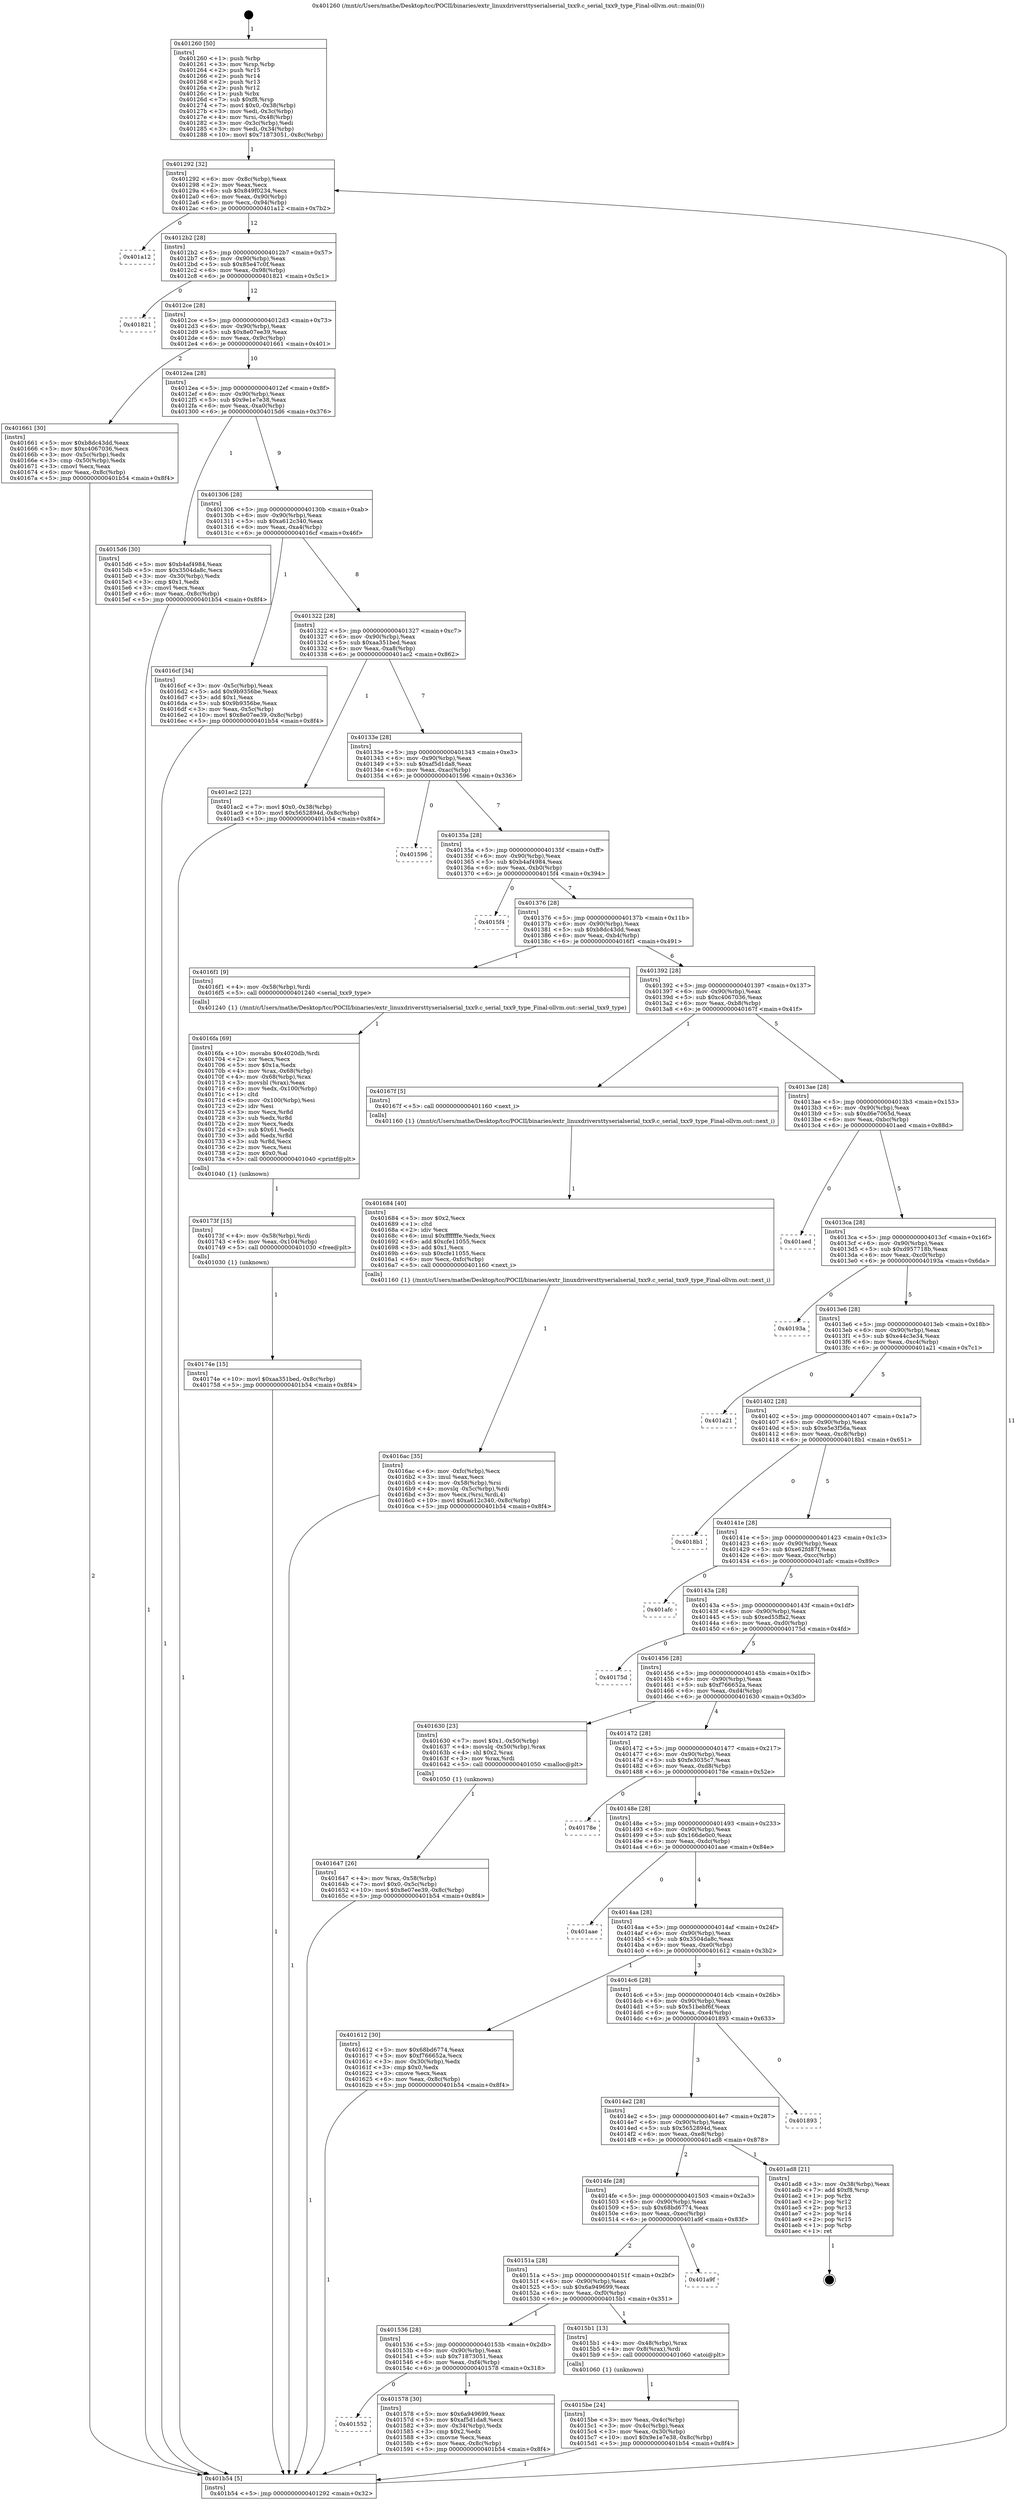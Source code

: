 digraph "0x401260" {
  label = "0x401260 (/mnt/c/Users/mathe/Desktop/tcc/POCII/binaries/extr_linuxdriversttyserialserial_txx9.c_serial_txx9_type_Final-ollvm.out::main(0))"
  labelloc = "t"
  node[shape=record]

  Entry [label="",width=0.3,height=0.3,shape=circle,fillcolor=black,style=filled]
  "0x401292" [label="{
     0x401292 [32]\l
     | [instrs]\l
     &nbsp;&nbsp;0x401292 \<+6\>: mov -0x8c(%rbp),%eax\l
     &nbsp;&nbsp;0x401298 \<+2\>: mov %eax,%ecx\l
     &nbsp;&nbsp;0x40129a \<+6\>: sub $0x849f0234,%ecx\l
     &nbsp;&nbsp;0x4012a0 \<+6\>: mov %eax,-0x90(%rbp)\l
     &nbsp;&nbsp;0x4012a6 \<+6\>: mov %ecx,-0x94(%rbp)\l
     &nbsp;&nbsp;0x4012ac \<+6\>: je 0000000000401a12 \<main+0x7b2\>\l
  }"]
  "0x401a12" [label="{
     0x401a12\l
  }", style=dashed]
  "0x4012b2" [label="{
     0x4012b2 [28]\l
     | [instrs]\l
     &nbsp;&nbsp;0x4012b2 \<+5\>: jmp 00000000004012b7 \<main+0x57\>\l
     &nbsp;&nbsp;0x4012b7 \<+6\>: mov -0x90(%rbp),%eax\l
     &nbsp;&nbsp;0x4012bd \<+5\>: sub $0x85e47c0f,%eax\l
     &nbsp;&nbsp;0x4012c2 \<+6\>: mov %eax,-0x98(%rbp)\l
     &nbsp;&nbsp;0x4012c8 \<+6\>: je 0000000000401821 \<main+0x5c1\>\l
  }"]
  Exit [label="",width=0.3,height=0.3,shape=circle,fillcolor=black,style=filled,peripheries=2]
  "0x401821" [label="{
     0x401821\l
  }", style=dashed]
  "0x4012ce" [label="{
     0x4012ce [28]\l
     | [instrs]\l
     &nbsp;&nbsp;0x4012ce \<+5\>: jmp 00000000004012d3 \<main+0x73\>\l
     &nbsp;&nbsp;0x4012d3 \<+6\>: mov -0x90(%rbp),%eax\l
     &nbsp;&nbsp;0x4012d9 \<+5\>: sub $0x8e07ee39,%eax\l
     &nbsp;&nbsp;0x4012de \<+6\>: mov %eax,-0x9c(%rbp)\l
     &nbsp;&nbsp;0x4012e4 \<+6\>: je 0000000000401661 \<main+0x401\>\l
  }"]
  "0x40174e" [label="{
     0x40174e [15]\l
     | [instrs]\l
     &nbsp;&nbsp;0x40174e \<+10\>: movl $0xaa351bed,-0x8c(%rbp)\l
     &nbsp;&nbsp;0x401758 \<+5\>: jmp 0000000000401b54 \<main+0x8f4\>\l
  }"]
  "0x401661" [label="{
     0x401661 [30]\l
     | [instrs]\l
     &nbsp;&nbsp;0x401661 \<+5\>: mov $0xb8dc43dd,%eax\l
     &nbsp;&nbsp;0x401666 \<+5\>: mov $0xc4067036,%ecx\l
     &nbsp;&nbsp;0x40166b \<+3\>: mov -0x5c(%rbp),%edx\l
     &nbsp;&nbsp;0x40166e \<+3\>: cmp -0x50(%rbp),%edx\l
     &nbsp;&nbsp;0x401671 \<+3\>: cmovl %ecx,%eax\l
     &nbsp;&nbsp;0x401674 \<+6\>: mov %eax,-0x8c(%rbp)\l
     &nbsp;&nbsp;0x40167a \<+5\>: jmp 0000000000401b54 \<main+0x8f4\>\l
  }"]
  "0x4012ea" [label="{
     0x4012ea [28]\l
     | [instrs]\l
     &nbsp;&nbsp;0x4012ea \<+5\>: jmp 00000000004012ef \<main+0x8f\>\l
     &nbsp;&nbsp;0x4012ef \<+6\>: mov -0x90(%rbp),%eax\l
     &nbsp;&nbsp;0x4012f5 \<+5\>: sub $0x9e1e7e38,%eax\l
     &nbsp;&nbsp;0x4012fa \<+6\>: mov %eax,-0xa0(%rbp)\l
     &nbsp;&nbsp;0x401300 \<+6\>: je 00000000004015d6 \<main+0x376\>\l
  }"]
  "0x40173f" [label="{
     0x40173f [15]\l
     | [instrs]\l
     &nbsp;&nbsp;0x40173f \<+4\>: mov -0x58(%rbp),%rdi\l
     &nbsp;&nbsp;0x401743 \<+6\>: mov %eax,-0x104(%rbp)\l
     &nbsp;&nbsp;0x401749 \<+5\>: call 0000000000401030 \<free@plt\>\l
     | [calls]\l
     &nbsp;&nbsp;0x401030 \{1\} (unknown)\l
  }"]
  "0x4015d6" [label="{
     0x4015d6 [30]\l
     | [instrs]\l
     &nbsp;&nbsp;0x4015d6 \<+5\>: mov $0xb4af4984,%eax\l
     &nbsp;&nbsp;0x4015db \<+5\>: mov $0x3504da8c,%ecx\l
     &nbsp;&nbsp;0x4015e0 \<+3\>: mov -0x30(%rbp),%edx\l
     &nbsp;&nbsp;0x4015e3 \<+3\>: cmp $0x1,%edx\l
     &nbsp;&nbsp;0x4015e6 \<+3\>: cmovl %ecx,%eax\l
     &nbsp;&nbsp;0x4015e9 \<+6\>: mov %eax,-0x8c(%rbp)\l
     &nbsp;&nbsp;0x4015ef \<+5\>: jmp 0000000000401b54 \<main+0x8f4\>\l
  }"]
  "0x401306" [label="{
     0x401306 [28]\l
     | [instrs]\l
     &nbsp;&nbsp;0x401306 \<+5\>: jmp 000000000040130b \<main+0xab\>\l
     &nbsp;&nbsp;0x40130b \<+6\>: mov -0x90(%rbp),%eax\l
     &nbsp;&nbsp;0x401311 \<+5\>: sub $0xa612c340,%eax\l
     &nbsp;&nbsp;0x401316 \<+6\>: mov %eax,-0xa4(%rbp)\l
     &nbsp;&nbsp;0x40131c \<+6\>: je 00000000004016cf \<main+0x46f\>\l
  }"]
  "0x4016fa" [label="{
     0x4016fa [69]\l
     | [instrs]\l
     &nbsp;&nbsp;0x4016fa \<+10\>: movabs $0x4020db,%rdi\l
     &nbsp;&nbsp;0x401704 \<+2\>: xor %ecx,%ecx\l
     &nbsp;&nbsp;0x401706 \<+5\>: mov $0x1a,%edx\l
     &nbsp;&nbsp;0x40170b \<+4\>: mov %rax,-0x68(%rbp)\l
     &nbsp;&nbsp;0x40170f \<+4\>: mov -0x68(%rbp),%rax\l
     &nbsp;&nbsp;0x401713 \<+3\>: movsbl (%rax),%eax\l
     &nbsp;&nbsp;0x401716 \<+6\>: mov %edx,-0x100(%rbp)\l
     &nbsp;&nbsp;0x40171c \<+1\>: cltd\l
     &nbsp;&nbsp;0x40171d \<+6\>: mov -0x100(%rbp),%esi\l
     &nbsp;&nbsp;0x401723 \<+2\>: idiv %esi\l
     &nbsp;&nbsp;0x401725 \<+3\>: mov %ecx,%r8d\l
     &nbsp;&nbsp;0x401728 \<+3\>: sub %edx,%r8d\l
     &nbsp;&nbsp;0x40172b \<+2\>: mov %ecx,%edx\l
     &nbsp;&nbsp;0x40172d \<+3\>: sub $0x61,%edx\l
     &nbsp;&nbsp;0x401730 \<+3\>: add %edx,%r8d\l
     &nbsp;&nbsp;0x401733 \<+3\>: sub %r8d,%ecx\l
     &nbsp;&nbsp;0x401736 \<+2\>: mov %ecx,%esi\l
     &nbsp;&nbsp;0x401738 \<+2\>: mov $0x0,%al\l
     &nbsp;&nbsp;0x40173a \<+5\>: call 0000000000401040 \<printf@plt\>\l
     | [calls]\l
     &nbsp;&nbsp;0x401040 \{1\} (unknown)\l
  }"]
  "0x4016cf" [label="{
     0x4016cf [34]\l
     | [instrs]\l
     &nbsp;&nbsp;0x4016cf \<+3\>: mov -0x5c(%rbp),%eax\l
     &nbsp;&nbsp;0x4016d2 \<+5\>: add $0x9b9356be,%eax\l
     &nbsp;&nbsp;0x4016d7 \<+3\>: add $0x1,%eax\l
     &nbsp;&nbsp;0x4016da \<+5\>: sub $0x9b9356be,%eax\l
     &nbsp;&nbsp;0x4016df \<+3\>: mov %eax,-0x5c(%rbp)\l
     &nbsp;&nbsp;0x4016e2 \<+10\>: movl $0x8e07ee39,-0x8c(%rbp)\l
     &nbsp;&nbsp;0x4016ec \<+5\>: jmp 0000000000401b54 \<main+0x8f4\>\l
  }"]
  "0x401322" [label="{
     0x401322 [28]\l
     | [instrs]\l
     &nbsp;&nbsp;0x401322 \<+5\>: jmp 0000000000401327 \<main+0xc7\>\l
     &nbsp;&nbsp;0x401327 \<+6\>: mov -0x90(%rbp),%eax\l
     &nbsp;&nbsp;0x40132d \<+5\>: sub $0xaa351bed,%eax\l
     &nbsp;&nbsp;0x401332 \<+6\>: mov %eax,-0xa8(%rbp)\l
     &nbsp;&nbsp;0x401338 \<+6\>: je 0000000000401ac2 \<main+0x862\>\l
  }"]
  "0x4016ac" [label="{
     0x4016ac [35]\l
     | [instrs]\l
     &nbsp;&nbsp;0x4016ac \<+6\>: mov -0xfc(%rbp),%ecx\l
     &nbsp;&nbsp;0x4016b2 \<+3\>: imul %eax,%ecx\l
     &nbsp;&nbsp;0x4016b5 \<+4\>: mov -0x58(%rbp),%rsi\l
     &nbsp;&nbsp;0x4016b9 \<+4\>: movslq -0x5c(%rbp),%rdi\l
     &nbsp;&nbsp;0x4016bd \<+3\>: mov %ecx,(%rsi,%rdi,4)\l
     &nbsp;&nbsp;0x4016c0 \<+10\>: movl $0xa612c340,-0x8c(%rbp)\l
     &nbsp;&nbsp;0x4016ca \<+5\>: jmp 0000000000401b54 \<main+0x8f4\>\l
  }"]
  "0x401ac2" [label="{
     0x401ac2 [22]\l
     | [instrs]\l
     &nbsp;&nbsp;0x401ac2 \<+7\>: movl $0x0,-0x38(%rbp)\l
     &nbsp;&nbsp;0x401ac9 \<+10\>: movl $0x5652894d,-0x8c(%rbp)\l
     &nbsp;&nbsp;0x401ad3 \<+5\>: jmp 0000000000401b54 \<main+0x8f4\>\l
  }"]
  "0x40133e" [label="{
     0x40133e [28]\l
     | [instrs]\l
     &nbsp;&nbsp;0x40133e \<+5\>: jmp 0000000000401343 \<main+0xe3\>\l
     &nbsp;&nbsp;0x401343 \<+6\>: mov -0x90(%rbp),%eax\l
     &nbsp;&nbsp;0x401349 \<+5\>: sub $0xaf5d1da8,%eax\l
     &nbsp;&nbsp;0x40134e \<+6\>: mov %eax,-0xac(%rbp)\l
     &nbsp;&nbsp;0x401354 \<+6\>: je 0000000000401596 \<main+0x336\>\l
  }"]
  "0x401684" [label="{
     0x401684 [40]\l
     | [instrs]\l
     &nbsp;&nbsp;0x401684 \<+5\>: mov $0x2,%ecx\l
     &nbsp;&nbsp;0x401689 \<+1\>: cltd\l
     &nbsp;&nbsp;0x40168a \<+2\>: idiv %ecx\l
     &nbsp;&nbsp;0x40168c \<+6\>: imul $0xfffffffe,%edx,%ecx\l
     &nbsp;&nbsp;0x401692 \<+6\>: add $0xcfe11055,%ecx\l
     &nbsp;&nbsp;0x401698 \<+3\>: add $0x1,%ecx\l
     &nbsp;&nbsp;0x40169b \<+6\>: sub $0xcfe11055,%ecx\l
     &nbsp;&nbsp;0x4016a1 \<+6\>: mov %ecx,-0xfc(%rbp)\l
     &nbsp;&nbsp;0x4016a7 \<+5\>: call 0000000000401160 \<next_i\>\l
     | [calls]\l
     &nbsp;&nbsp;0x401160 \{1\} (/mnt/c/Users/mathe/Desktop/tcc/POCII/binaries/extr_linuxdriversttyserialserial_txx9.c_serial_txx9_type_Final-ollvm.out::next_i)\l
  }"]
  "0x401596" [label="{
     0x401596\l
  }", style=dashed]
  "0x40135a" [label="{
     0x40135a [28]\l
     | [instrs]\l
     &nbsp;&nbsp;0x40135a \<+5\>: jmp 000000000040135f \<main+0xff\>\l
     &nbsp;&nbsp;0x40135f \<+6\>: mov -0x90(%rbp),%eax\l
     &nbsp;&nbsp;0x401365 \<+5\>: sub $0xb4af4984,%eax\l
     &nbsp;&nbsp;0x40136a \<+6\>: mov %eax,-0xb0(%rbp)\l
     &nbsp;&nbsp;0x401370 \<+6\>: je 00000000004015f4 \<main+0x394\>\l
  }"]
  "0x401647" [label="{
     0x401647 [26]\l
     | [instrs]\l
     &nbsp;&nbsp;0x401647 \<+4\>: mov %rax,-0x58(%rbp)\l
     &nbsp;&nbsp;0x40164b \<+7\>: movl $0x0,-0x5c(%rbp)\l
     &nbsp;&nbsp;0x401652 \<+10\>: movl $0x8e07ee39,-0x8c(%rbp)\l
     &nbsp;&nbsp;0x40165c \<+5\>: jmp 0000000000401b54 \<main+0x8f4\>\l
  }"]
  "0x4015f4" [label="{
     0x4015f4\l
  }", style=dashed]
  "0x401376" [label="{
     0x401376 [28]\l
     | [instrs]\l
     &nbsp;&nbsp;0x401376 \<+5\>: jmp 000000000040137b \<main+0x11b\>\l
     &nbsp;&nbsp;0x40137b \<+6\>: mov -0x90(%rbp),%eax\l
     &nbsp;&nbsp;0x401381 \<+5\>: sub $0xb8dc43dd,%eax\l
     &nbsp;&nbsp;0x401386 \<+6\>: mov %eax,-0xb4(%rbp)\l
     &nbsp;&nbsp;0x40138c \<+6\>: je 00000000004016f1 \<main+0x491\>\l
  }"]
  "0x4015be" [label="{
     0x4015be [24]\l
     | [instrs]\l
     &nbsp;&nbsp;0x4015be \<+3\>: mov %eax,-0x4c(%rbp)\l
     &nbsp;&nbsp;0x4015c1 \<+3\>: mov -0x4c(%rbp),%eax\l
     &nbsp;&nbsp;0x4015c4 \<+3\>: mov %eax,-0x30(%rbp)\l
     &nbsp;&nbsp;0x4015c7 \<+10\>: movl $0x9e1e7e38,-0x8c(%rbp)\l
     &nbsp;&nbsp;0x4015d1 \<+5\>: jmp 0000000000401b54 \<main+0x8f4\>\l
  }"]
  "0x4016f1" [label="{
     0x4016f1 [9]\l
     | [instrs]\l
     &nbsp;&nbsp;0x4016f1 \<+4\>: mov -0x58(%rbp),%rdi\l
     &nbsp;&nbsp;0x4016f5 \<+5\>: call 0000000000401240 \<serial_txx9_type\>\l
     | [calls]\l
     &nbsp;&nbsp;0x401240 \{1\} (/mnt/c/Users/mathe/Desktop/tcc/POCII/binaries/extr_linuxdriversttyserialserial_txx9.c_serial_txx9_type_Final-ollvm.out::serial_txx9_type)\l
  }"]
  "0x401392" [label="{
     0x401392 [28]\l
     | [instrs]\l
     &nbsp;&nbsp;0x401392 \<+5\>: jmp 0000000000401397 \<main+0x137\>\l
     &nbsp;&nbsp;0x401397 \<+6\>: mov -0x90(%rbp),%eax\l
     &nbsp;&nbsp;0x40139d \<+5\>: sub $0xc4067036,%eax\l
     &nbsp;&nbsp;0x4013a2 \<+6\>: mov %eax,-0xb8(%rbp)\l
     &nbsp;&nbsp;0x4013a8 \<+6\>: je 000000000040167f \<main+0x41f\>\l
  }"]
  "0x401260" [label="{
     0x401260 [50]\l
     | [instrs]\l
     &nbsp;&nbsp;0x401260 \<+1\>: push %rbp\l
     &nbsp;&nbsp;0x401261 \<+3\>: mov %rsp,%rbp\l
     &nbsp;&nbsp;0x401264 \<+2\>: push %r15\l
     &nbsp;&nbsp;0x401266 \<+2\>: push %r14\l
     &nbsp;&nbsp;0x401268 \<+2\>: push %r13\l
     &nbsp;&nbsp;0x40126a \<+2\>: push %r12\l
     &nbsp;&nbsp;0x40126c \<+1\>: push %rbx\l
     &nbsp;&nbsp;0x40126d \<+7\>: sub $0xf8,%rsp\l
     &nbsp;&nbsp;0x401274 \<+7\>: movl $0x0,-0x38(%rbp)\l
     &nbsp;&nbsp;0x40127b \<+3\>: mov %edi,-0x3c(%rbp)\l
     &nbsp;&nbsp;0x40127e \<+4\>: mov %rsi,-0x48(%rbp)\l
     &nbsp;&nbsp;0x401282 \<+3\>: mov -0x3c(%rbp),%edi\l
     &nbsp;&nbsp;0x401285 \<+3\>: mov %edi,-0x34(%rbp)\l
     &nbsp;&nbsp;0x401288 \<+10\>: movl $0x71873051,-0x8c(%rbp)\l
  }"]
  "0x40167f" [label="{
     0x40167f [5]\l
     | [instrs]\l
     &nbsp;&nbsp;0x40167f \<+5\>: call 0000000000401160 \<next_i\>\l
     | [calls]\l
     &nbsp;&nbsp;0x401160 \{1\} (/mnt/c/Users/mathe/Desktop/tcc/POCII/binaries/extr_linuxdriversttyserialserial_txx9.c_serial_txx9_type_Final-ollvm.out::next_i)\l
  }"]
  "0x4013ae" [label="{
     0x4013ae [28]\l
     | [instrs]\l
     &nbsp;&nbsp;0x4013ae \<+5\>: jmp 00000000004013b3 \<main+0x153\>\l
     &nbsp;&nbsp;0x4013b3 \<+6\>: mov -0x90(%rbp),%eax\l
     &nbsp;&nbsp;0x4013b9 \<+5\>: sub $0xd6e7065d,%eax\l
     &nbsp;&nbsp;0x4013be \<+6\>: mov %eax,-0xbc(%rbp)\l
     &nbsp;&nbsp;0x4013c4 \<+6\>: je 0000000000401aed \<main+0x88d\>\l
  }"]
  "0x401b54" [label="{
     0x401b54 [5]\l
     | [instrs]\l
     &nbsp;&nbsp;0x401b54 \<+5\>: jmp 0000000000401292 \<main+0x32\>\l
  }"]
  "0x401aed" [label="{
     0x401aed\l
  }", style=dashed]
  "0x4013ca" [label="{
     0x4013ca [28]\l
     | [instrs]\l
     &nbsp;&nbsp;0x4013ca \<+5\>: jmp 00000000004013cf \<main+0x16f\>\l
     &nbsp;&nbsp;0x4013cf \<+6\>: mov -0x90(%rbp),%eax\l
     &nbsp;&nbsp;0x4013d5 \<+5\>: sub $0xd957718b,%eax\l
     &nbsp;&nbsp;0x4013da \<+6\>: mov %eax,-0xc0(%rbp)\l
     &nbsp;&nbsp;0x4013e0 \<+6\>: je 000000000040193a \<main+0x6da\>\l
  }"]
  "0x401552" [label="{
     0x401552\l
  }", style=dashed]
  "0x40193a" [label="{
     0x40193a\l
  }", style=dashed]
  "0x4013e6" [label="{
     0x4013e6 [28]\l
     | [instrs]\l
     &nbsp;&nbsp;0x4013e6 \<+5\>: jmp 00000000004013eb \<main+0x18b\>\l
     &nbsp;&nbsp;0x4013eb \<+6\>: mov -0x90(%rbp),%eax\l
     &nbsp;&nbsp;0x4013f1 \<+5\>: sub $0xe44c3e34,%eax\l
     &nbsp;&nbsp;0x4013f6 \<+6\>: mov %eax,-0xc4(%rbp)\l
     &nbsp;&nbsp;0x4013fc \<+6\>: je 0000000000401a21 \<main+0x7c1\>\l
  }"]
  "0x401578" [label="{
     0x401578 [30]\l
     | [instrs]\l
     &nbsp;&nbsp;0x401578 \<+5\>: mov $0x6a949699,%eax\l
     &nbsp;&nbsp;0x40157d \<+5\>: mov $0xaf5d1da8,%ecx\l
     &nbsp;&nbsp;0x401582 \<+3\>: mov -0x34(%rbp),%edx\l
     &nbsp;&nbsp;0x401585 \<+3\>: cmp $0x2,%edx\l
     &nbsp;&nbsp;0x401588 \<+3\>: cmovne %ecx,%eax\l
     &nbsp;&nbsp;0x40158b \<+6\>: mov %eax,-0x8c(%rbp)\l
     &nbsp;&nbsp;0x401591 \<+5\>: jmp 0000000000401b54 \<main+0x8f4\>\l
  }"]
  "0x401a21" [label="{
     0x401a21\l
  }", style=dashed]
  "0x401402" [label="{
     0x401402 [28]\l
     | [instrs]\l
     &nbsp;&nbsp;0x401402 \<+5\>: jmp 0000000000401407 \<main+0x1a7\>\l
     &nbsp;&nbsp;0x401407 \<+6\>: mov -0x90(%rbp),%eax\l
     &nbsp;&nbsp;0x40140d \<+5\>: sub $0xe5e3f56a,%eax\l
     &nbsp;&nbsp;0x401412 \<+6\>: mov %eax,-0xc8(%rbp)\l
     &nbsp;&nbsp;0x401418 \<+6\>: je 00000000004018b1 \<main+0x651\>\l
  }"]
  "0x401536" [label="{
     0x401536 [28]\l
     | [instrs]\l
     &nbsp;&nbsp;0x401536 \<+5\>: jmp 000000000040153b \<main+0x2db\>\l
     &nbsp;&nbsp;0x40153b \<+6\>: mov -0x90(%rbp),%eax\l
     &nbsp;&nbsp;0x401541 \<+5\>: sub $0x71873051,%eax\l
     &nbsp;&nbsp;0x401546 \<+6\>: mov %eax,-0xf4(%rbp)\l
     &nbsp;&nbsp;0x40154c \<+6\>: je 0000000000401578 \<main+0x318\>\l
  }"]
  "0x4018b1" [label="{
     0x4018b1\l
  }", style=dashed]
  "0x40141e" [label="{
     0x40141e [28]\l
     | [instrs]\l
     &nbsp;&nbsp;0x40141e \<+5\>: jmp 0000000000401423 \<main+0x1c3\>\l
     &nbsp;&nbsp;0x401423 \<+6\>: mov -0x90(%rbp),%eax\l
     &nbsp;&nbsp;0x401429 \<+5\>: sub $0xe62fd87f,%eax\l
     &nbsp;&nbsp;0x40142e \<+6\>: mov %eax,-0xcc(%rbp)\l
     &nbsp;&nbsp;0x401434 \<+6\>: je 0000000000401afc \<main+0x89c\>\l
  }"]
  "0x4015b1" [label="{
     0x4015b1 [13]\l
     | [instrs]\l
     &nbsp;&nbsp;0x4015b1 \<+4\>: mov -0x48(%rbp),%rax\l
     &nbsp;&nbsp;0x4015b5 \<+4\>: mov 0x8(%rax),%rdi\l
     &nbsp;&nbsp;0x4015b9 \<+5\>: call 0000000000401060 \<atoi@plt\>\l
     | [calls]\l
     &nbsp;&nbsp;0x401060 \{1\} (unknown)\l
  }"]
  "0x401afc" [label="{
     0x401afc\l
  }", style=dashed]
  "0x40143a" [label="{
     0x40143a [28]\l
     | [instrs]\l
     &nbsp;&nbsp;0x40143a \<+5\>: jmp 000000000040143f \<main+0x1df\>\l
     &nbsp;&nbsp;0x40143f \<+6\>: mov -0x90(%rbp),%eax\l
     &nbsp;&nbsp;0x401445 \<+5\>: sub $0xed55ffa2,%eax\l
     &nbsp;&nbsp;0x40144a \<+6\>: mov %eax,-0xd0(%rbp)\l
     &nbsp;&nbsp;0x401450 \<+6\>: je 000000000040175d \<main+0x4fd\>\l
  }"]
  "0x40151a" [label="{
     0x40151a [28]\l
     | [instrs]\l
     &nbsp;&nbsp;0x40151a \<+5\>: jmp 000000000040151f \<main+0x2bf\>\l
     &nbsp;&nbsp;0x40151f \<+6\>: mov -0x90(%rbp),%eax\l
     &nbsp;&nbsp;0x401525 \<+5\>: sub $0x6a949699,%eax\l
     &nbsp;&nbsp;0x40152a \<+6\>: mov %eax,-0xf0(%rbp)\l
     &nbsp;&nbsp;0x401530 \<+6\>: je 00000000004015b1 \<main+0x351\>\l
  }"]
  "0x40175d" [label="{
     0x40175d\l
  }", style=dashed]
  "0x401456" [label="{
     0x401456 [28]\l
     | [instrs]\l
     &nbsp;&nbsp;0x401456 \<+5\>: jmp 000000000040145b \<main+0x1fb\>\l
     &nbsp;&nbsp;0x40145b \<+6\>: mov -0x90(%rbp),%eax\l
     &nbsp;&nbsp;0x401461 \<+5\>: sub $0xf766652a,%eax\l
     &nbsp;&nbsp;0x401466 \<+6\>: mov %eax,-0xd4(%rbp)\l
     &nbsp;&nbsp;0x40146c \<+6\>: je 0000000000401630 \<main+0x3d0\>\l
  }"]
  "0x401a9f" [label="{
     0x401a9f\l
  }", style=dashed]
  "0x401630" [label="{
     0x401630 [23]\l
     | [instrs]\l
     &nbsp;&nbsp;0x401630 \<+7\>: movl $0x1,-0x50(%rbp)\l
     &nbsp;&nbsp;0x401637 \<+4\>: movslq -0x50(%rbp),%rax\l
     &nbsp;&nbsp;0x40163b \<+4\>: shl $0x2,%rax\l
     &nbsp;&nbsp;0x40163f \<+3\>: mov %rax,%rdi\l
     &nbsp;&nbsp;0x401642 \<+5\>: call 0000000000401050 \<malloc@plt\>\l
     | [calls]\l
     &nbsp;&nbsp;0x401050 \{1\} (unknown)\l
  }"]
  "0x401472" [label="{
     0x401472 [28]\l
     | [instrs]\l
     &nbsp;&nbsp;0x401472 \<+5\>: jmp 0000000000401477 \<main+0x217\>\l
     &nbsp;&nbsp;0x401477 \<+6\>: mov -0x90(%rbp),%eax\l
     &nbsp;&nbsp;0x40147d \<+5\>: sub $0xfe3035c7,%eax\l
     &nbsp;&nbsp;0x401482 \<+6\>: mov %eax,-0xd8(%rbp)\l
     &nbsp;&nbsp;0x401488 \<+6\>: je 000000000040178e \<main+0x52e\>\l
  }"]
  "0x4014fe" [label="{
     0x4014fe [28]\l
     | [instrs]\l
     &nbsp;&nbsp;0x4014fe \<+5\>: jmp 0000000000401503 \<main+0x2a3\>\l
     &nbsp;&nbsp;0x401503 \<+6\>: mov -0x90(%rbp),%eax\l
     &nbsp;&nbsp;0x401509 \<+5\>: sub $0x68bd6774,%eax\l
     &nbsp;&nbsp;0x40150e \<+6\>: mov %eax,-0xec(%rbp)\l
     &nbsp;&nbsp;0x401514 \<+6\>: je 0000000000401a9f \<main+0x83f\>\l
  }"]
  "0x40178e" [label="{
     0x40178e\l
  }", style=dashed]
  "0x40148e" [label="{
     0x40148e [28]\l
     | [instrs]\l
     &nbsp;&nbsp;0x40148e \<+5\>: jmp 0000000000401493 \<main+0x233\>\l
     &nbsp;&nbsp;0x401493 \<+6\>: mov -0x90(%rbp),%eax\l
     &nbsp;&nbsp;0x401499 \<+5\>: sub $0x166de0c0,%eax\l
     &nbsp;&nbsp;0x40149e \<+6\>: mov %eax,-0xdc(%rbp)\l
     &nbsp;&nbsp;0x4014a4 \<+6\>: je 0000000000401aae \<main+0x84e\>\l
  }"]
  "0x401ad8" [label="{
     0x401ad8 [21]\l
     | [instrs]\l
     &nbsp;&nbsp;0x401ad8 \<+3\>: mov -0x38(%rbp),%eax\l
     &nbsp;&nbsp;0x401adb \<+7\>: add $0xf8,%rsp\l
     &nbsp;&nbsp;0x401ae2 \<+1\>: pop %rbx\l
     &nbsp;&nbsp;0x401ae3 \<+2\>: pop %r12\l
     &nbsp;&nbsp;0x401ae5 \<+2\>: pop %r13\l
     &nbsp;&nbsp;0x401ae7 \<+2\>: pop %r14\l
     &nbsp;&nbsp;0x401ae9 \<+2\>: pop %r15\l
     &nbsp;&nbsp;0x401aeb \<+1\>: pop %rbp\l
     &nbsp;&nbsp;0x401aec \<+1\>: ret\l
  }"]
  "0x401aae" [label="{
     0x401aae\l
  }", style=dashed]
  "0x4014aa" [label="{
     0x4014aa [28]\l
     | [instrs]\l
     &nbsp;&nbsp;0x4014aa \<+5\>: jmp 00000000004014af \<main+0x24f\>\l
     &nbsp;&nbsp;0x4014af \<+6\>: mov -0x90(%rbp),%eax\l
     &nbsp;&nbsp;0x4014b5 \<+5\>: sub $0x3504da8c,%eax\l
     &nbsp;&nbsp;0x4014ba \<+6\>: mov %eax,-0xe0(%rbp)\l
     &nbsp;&nbsp;0x4014c0 \<+6\>: je 0000000000401612 \<main+0x3b2\>\l
  }"]
  "0x4014e2" [label="{
     0x4014e2 [28]\l
     | [instrs]\l
     &nbsp;&nbsp;0x4014e2 \<+5\>: jmp 00000000004014e7 \<main+0x287\>\l
     &nbsp;&nbsp;0x4014e7 \<+6\>: mov -0x90(%rbp),%eax\l
     &nbsp;&nbsp;0x4014ed \<+5\>: sub $0x5652894d,%eax\l
     &nbsp;&nbsp;0x4014f2 \<+6\>: mov %eax,-0xe8(%rbp)\l
     &nbsp;&nbsp;0x4014f8 \<+6\>: je 0000000000401ad8 \<main+0x878\>\l
  }"]
  "0x401612" [label="{
     0x401612 [30]\l
     | [instrs]\l
     &nbsp;&nbsp;0x401612 \<+5\>: mov $0x68bd6774,%eax\l
     &nbsp;&nbsp;0x401617 \<+5\>: mov $0xf766652a,%ecx\l
     &nbsp;&nbsp;0x40161c \<+3\>: mov -0x30(%rbp),%edx\l
     &nbsp;&nbsp;0x40161f \<+3\>: cmp $0x0,%edx\l
     &nbsp;&nbsp;0x401622 \<+3\>: cmove %ecx,%eax\l
     &nbsp;&nbsp;0x401625 \<+6\>: mov %eax,-0x8c(%rbp)\l
     &nbsp;&nbsp;0x40162b \<+5\>: jmp 0000000000401b54 \<main+0x8f4\>\l
  }"]
  "0x4014c6" [label="{
     0x4014c6 [28]\l
     | [instrs]\l
     &nbsp;&nbsp;0x4014c6 \<+5\>: jmp 00000000004014cb \<main+0x26b\>\l
     &nbsp;&nbsp;0x4014cb \<+6\>: mov -0x90(%rbp),%eax\l
     &nbsp;&nbsp;0x4014d1 \<+5\>: sub $0x51bebf6f,%eax\l
     &nbsp;&nbsp;0x4014d6 \<+6\>: mov %eax,-0xe4(%rbp)\l
     &nbsp;&nbsp;0x4014dc \<+6\>: je 0000000000401893 \<main+0x633\>\l
  }"]
  "0x401893" [label="{
     0x401893\l
  }", style=dashed]
  Entry -> "0x401260" [label=" 1"]
  "0x401292" -> "0x401a12" [label=" 0"]
  "0x401292" -> "0x4012b2" [label=" 12"]
  "0x401ad8" -> Exit [label=" 1"]
  "0x4012b2" -> "0x401821" [label=" 0"]
  "0x4012b2" -> "0x4012ce" [label=" 12"]
  "0x401ac2" -> "0x401b54" [label=" 1"]
  "0x4012ce" -> "0x401661" [label=" 2"]
  "0x4012ce" -> "0x4012ea" [label=" 10"]
  "0x40174e" -> "0x401b54" [label=" 1"]
  "0x4012ea" -> "0x4015d6" [label=" 1"]
  "0x4012ea" -> "0x401306" [label=" 9"]
  "0x40173f" -> "0x40174e" [label=" 1"]
  "0x401306" -> "0x4016cf" [label=" 1"]
  "0x401306" -> "0x401322" [label=" 8"]
  "0x4016fa" -> "0x40173f" [label=" 1"]
  "0x401322" -> "0x401ac2" [label=" 1"]
  "0x401322" -> "0x40133e" [label=" 7"]
  "0x4016f1" -> "0x4016fa" [label=" 1"]
  "0x40133e" -> "0x401596" [label=" 0"]
  "0x40133e" -> "0x40135a" [label=" 7"]
  "0x4016cf" -> "0x401b54" [label=" 1"]
  "0x40135a" -> "0x4015f4" [label=" 0"]
  "0x40135a" -> "0x401376" [label=" 7"]
  "0x4016ac" -> "0x401b54" [label=" 1"]
  "0x401376" -> "0x4016f1" [label=" 1"]
  "0x401376" -> "0x401392" [label=" 6"]
  "0x401684" -> "0x4016ac" [label=" 1"]
  "0x401392" -> "0x40167f" [label=" 1"]
  "0x401392" -> "0x4013ae" [label=" 5"]
  "0x40167f" -> "0x401684" [label=" 1"]
  "0x4013ae" -> "0x401aed" [label=" 0"]
  "0x4013ae" -> "0x4013ca" [label=" 5"]
  "0x401661" -> "0x401b54" [label=" 2"]
  "0x4013ca" -> "0x40193a" [label=" 0"]
  "0x4013ca" -> "0x4013e6" [label=" 5"]
  "0x401647" -> "0x401b54" [label=" 1"]
  "0x4013e6" -> "0x401a21" [label=" 0"]
  "0x4013e6" -> "0x401402" [label=" 5"]
  "0x401630" -> "0x401647" [label=" 1"]
  "0x401402" -> "0x4018b1" [label=" 0"]
  "0x401402" -> "0x40141e" [label=" 5"]
  "0x4015d6" -> "0x401b54" [label=" 1"]
  "0x40141e" -> "0x401afc" [label=" 0"]
  "0x40141e" -> "0x40143a" [label=" 5"]
  "0x4015be" -> "0x401b54" [label=" 1"]
  "0x40143a" -> "0x40175d" [label=" 0"]
  "0x40143a" -> "0x401456" [label=" 5"]
  "0x401b54" -> "0x401292" [label=" 11"]
  "0x401456" -> "0x401630" [label=" 1"]
  "0x401456" -> "0x401472" [label=" 4"]
  "0x401260" -> "0x401292" [label=" 1"]
  "0x401472" -> "0x40178e" [label=" 0"]
  "0x401472" -> "0x40148e" [label=" 4"]
  "0x401536" -> "0x401552" [label=" 0"]
  "0x40148e" -> "0x401aae" [label=" 0"]
  "0x40148e" -> "0x4014aa" [label=" 4"]
  "0x401536" -> "0x401578" [label=" 1"]
  "0x4014aa" -> "0x401612" [label=" 1"]
  "0x4014aa" -> "0x4014c6" [label=" 3"]
  "0x40151a" -> "0x401536" [label=" 1"]
  "0x4014c6" -> "0x401893" [label=" 0"]
  "0x4014c6" -> "0x4014e2" [label=" 3"]
  "0x401612" -> "0x401b54" [label=" 1"]
  "0x4014e2" -> "0x401ad8" [label=" 1"]
  "0x4014e2" -> "0x4014fe" [label=" 2"]
  "0x401578" -> "0x401b54" [label=" 1"]
  "0x4014fe" -> "0x401a9f" [label=" 0"]
  "0x4014fe" -> "0x40151a" [label=" 2"]
  "0x4015b1" -> "0x4015be" [label=" 1"]
  "0x40151a" -> "0x4015b1" [label=" 1"]
}
